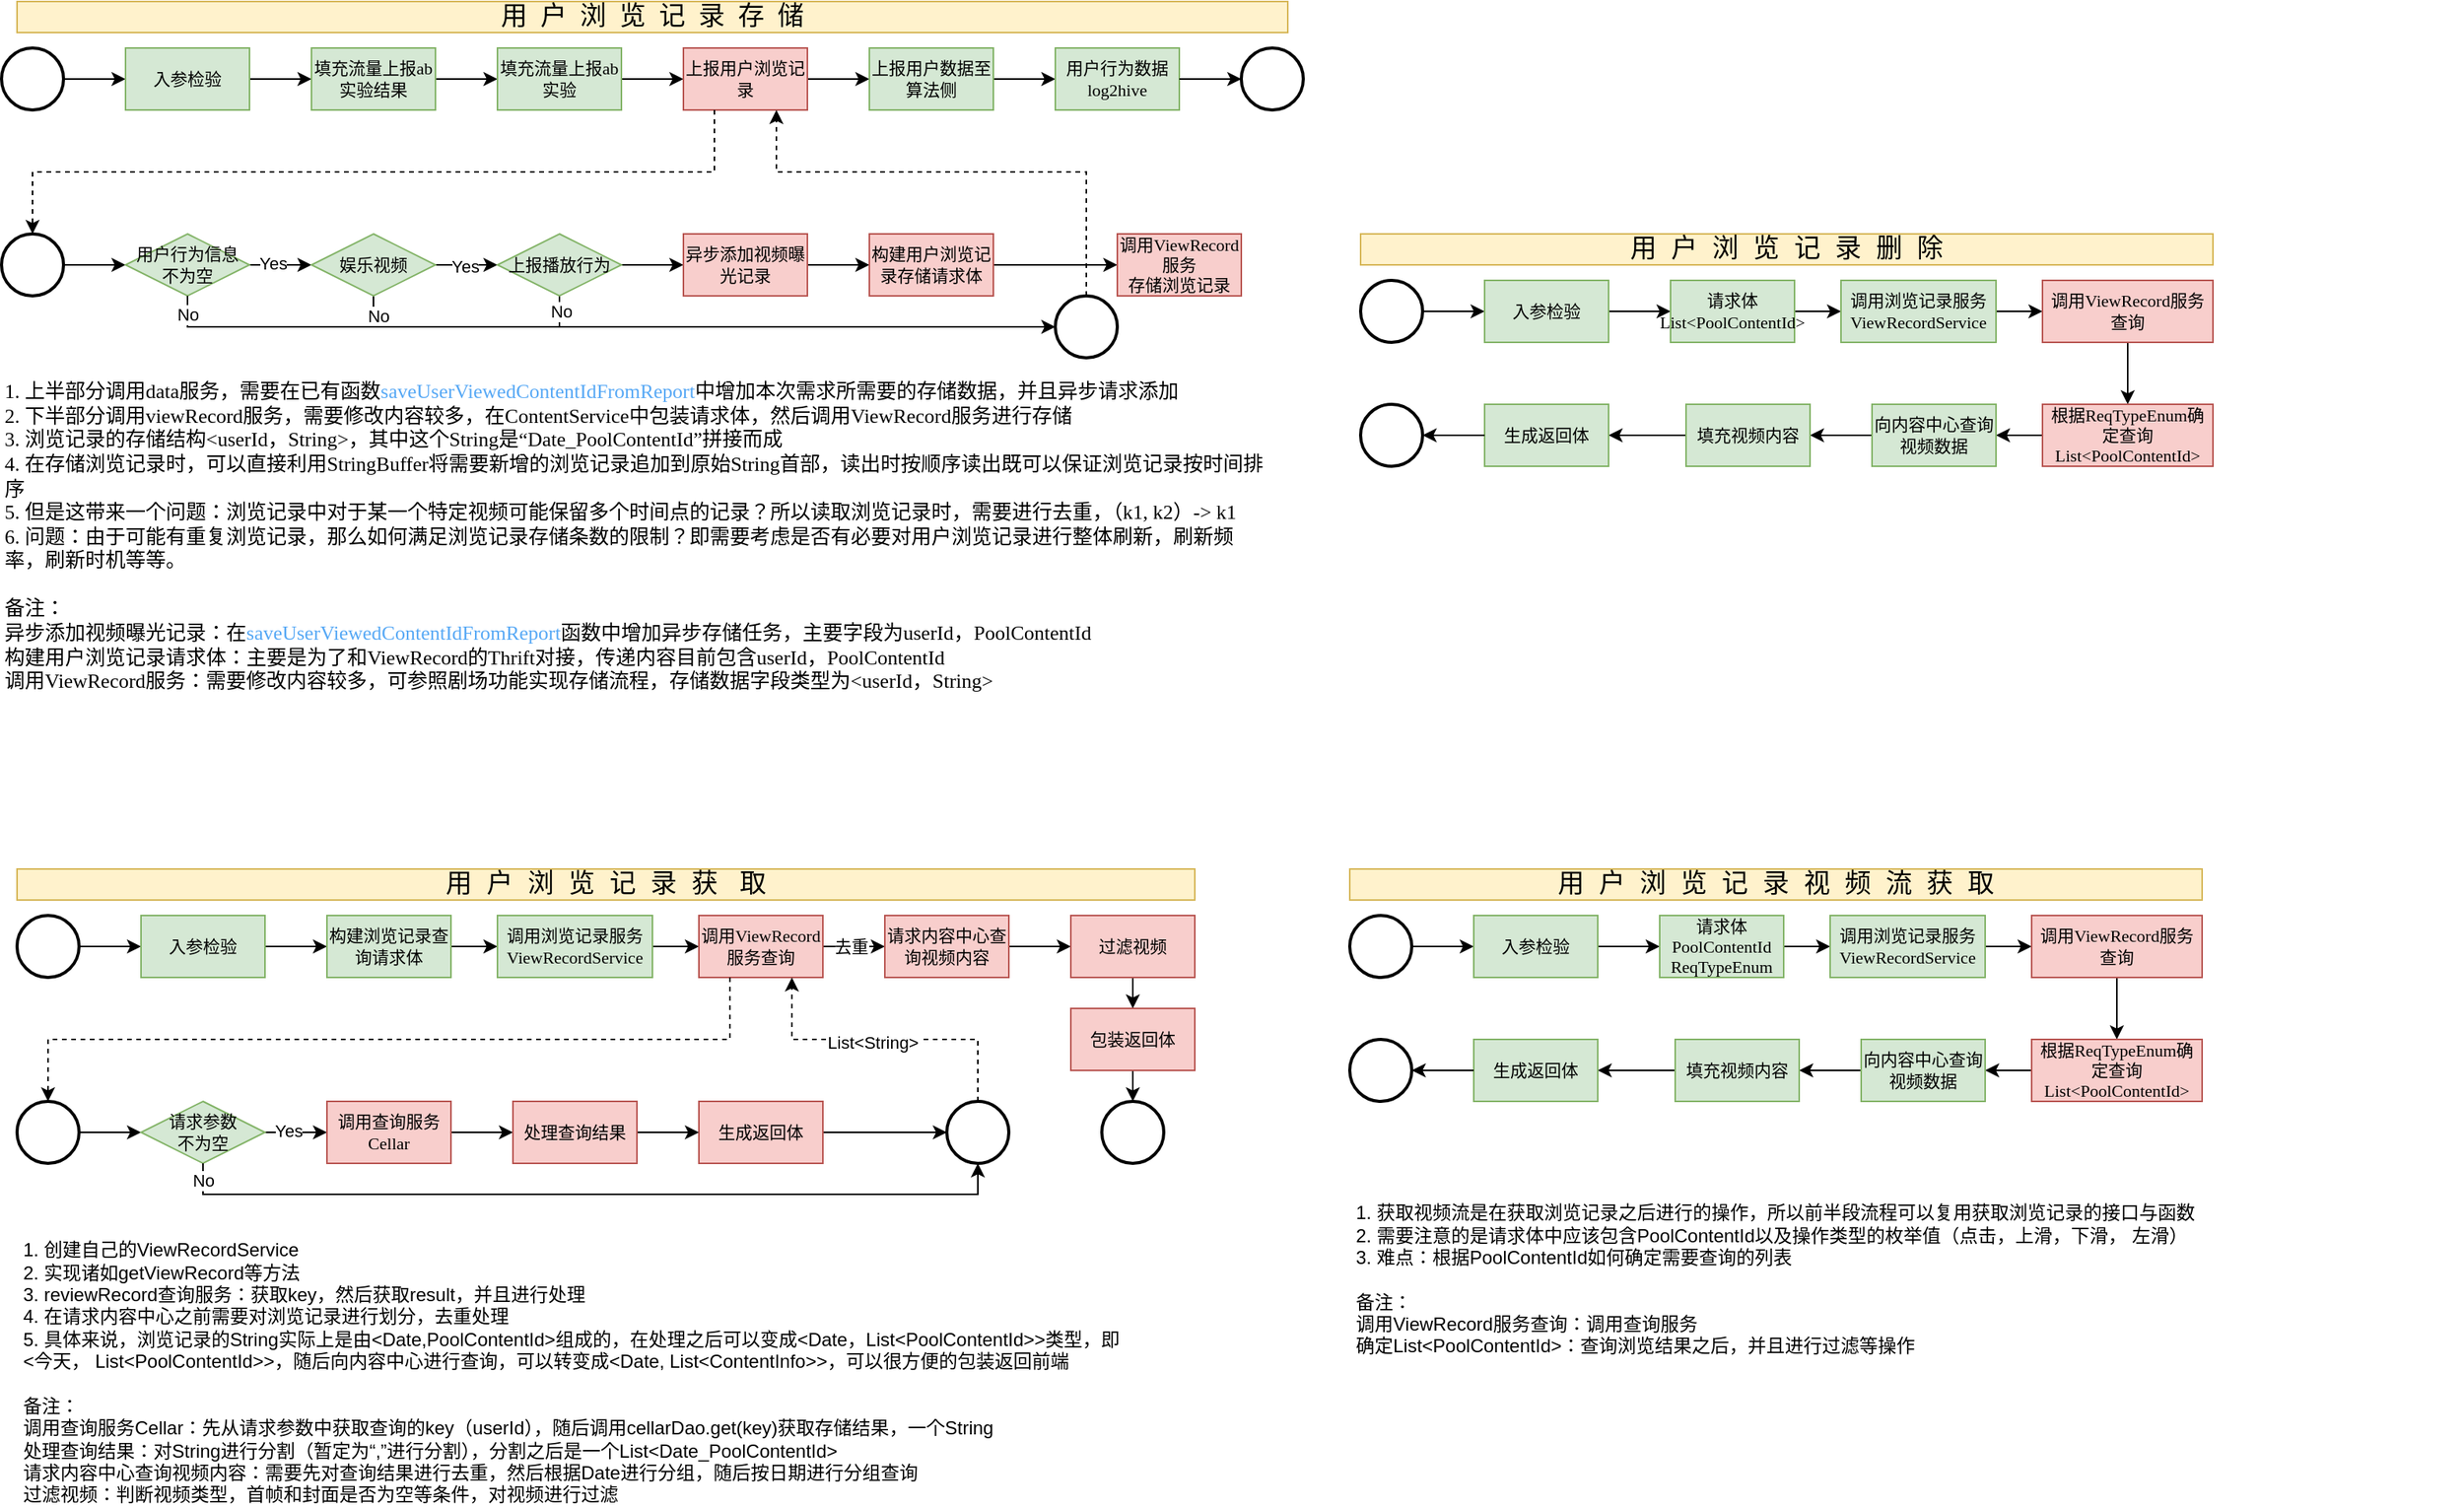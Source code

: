 <mxfile version="24.6.4" type="github">
  <diagram name="第 1 页" id="fEKI30rLMy2NeL7lf-gq">
    <mxGraphModel dx="1258" dy="546" grid="0" gridSize="10" guides="1" tooltips="1" connect="1" arrows="1" fold="1" page="0" pageScale="1" pageWidth="827" pageHeight="1169" math="0" shadow="0">
      <root>
        <mxCell id="0" />
        <mxCell id="1" parent="0" />
        <mxCell id="zn_wXmEY_aCZp9n0cFVr-21" style="edgeStyle=orthogonalEdgeStyle;rounded=0;orthogonalLoop=1;jettySize=auto;html=1;entryX=0;entryY=0.5;entryDx=0;entryDy=0;" edge="1" parent="1" source="zn_wXmEY_aCZp9n0cFVr-1" target="zn_wXmEY_aCZp9n0cFVr-4">
          <mxGeometry relative="1" as="geometry" />
        </mxCell>
        <mxCell id="zn_wXmEY_aCZp9n0cFVr-1" value="" style="strokeWidth=2;html=1;shape=mxgraph.flowchart.start_2;whiteSpace=wrap;fontFamily=Times New Roman;fontSize=11;" vertex="1" parent="1">
          <mxGeometry y="40" width="40" height="40" as="geometry" />
        </mxCell>
        <mxCell id="zn_wXmEY_aCZp9n0cFVr-22" style="edgeStyle=orthogonalEdgeStyle;rounded=0;orthogonalLoop=1;jettySize=auto;html=1;entryX=0;entryY=0.5;entryDx=0;entryDy=0;" edge="1" parent="1" source="zn_wXmEY_aCZp9n0cFVr-4" target="zn_wXmEY_aCZp9n0cFVr-5">
          <mxGeometry relative="1" as="geometry" />
        </mxCell>
        <mxCell id="zn_wXmEY_aCZp9n0cFVr-4" value="入参检验" style="rounded=0;whiteSpace=wrap;html=1;fontFamily=Times New Roman;fontSize=11;fillColor=#d5e8d4;strokeColor=#82b366;" vertex="1" parent="1">
          <mxGeometry x="80" y="40" width="80" height="40" as="geometry" />
        </mxCell>
        <mxCell id="zn_wXmEY_aCZp9n0cFVr-23" style="edgeStyle=orthogonalEdgeStyle;rounded=0;orthogonalLoop=1;jettySize=auto;html=1;" edge="1" parent="1" source="zn_wXmEY_aCZp9n0cFVr-5" target="zn_wXmEY_aCZp9n0cFVr-6">
          <mxGeometry relative="1" as="geometry" />
        </mxCell>
        <mxCell id="zn_wXmEY_aCZp9n0cFVr-5" value="填充流量上报ab实验结果" style="rounded=0;whiteSpace=wrap;html=1;fontFamily=Times New Roman;fontSize=11;fillColor=#d5e8d4;strokeColor=#82b366;" vertex="1" parent="1">
          <mxGeometry x="200" y="40" width="80" height="40" as="geometry" />
        </mxCell>
        <mxCell id="zn_wXmEY_aCZp9n0cFVr-24" style="edgeStyle=orthogonalEdgeStyle;rounded=0;orthogonalLoop=1;jettySize=auto;html=1;" edge="1" parent="1" source="zn_wXmEY_aCZp9n0cFVr-6" target="zn_wXmEY_aCZp9n0cFVr-7">
          <mxGeometry relative="1" as="geometry" />
        </mxCell>
        <mxCell id="zn_wXmEY_aCZp9n0cFVr-6" value="填充流量上报ab实验" style="rounded=0;whiteSpace=wrap;html=1;fontFamily=Times New Roman;fontSize=11;fillColor=#d5e8d4;strokeColor=#82b366;" vertex="1" parent="1">
          <mxGeometry x="320" y="40" width="80" height="40" as="geometry" />
        </mxCell>
        <mxCell id="zn_wXmEY_aCZp9n0cFVr-25" style="edgeStyle=orthogonalEdgeStyle;rounded=0;orthogonalLoop=1;jettySize=auto;html=1;entryX=0;entryY=0.5;entryDx=0;entryDy=0;" edge="1" parent="1" source="zn_wXmEY_aCZp9n0cFVr-7" target="zn_wXmEY_aCZp9n0cFVr-8">
          <mxGeometry relative="1" as="geometry" />
        </mxCell>
        <mxCell id="zn_wXmEY_aCZp9n0cFVr-7" value="上报用户浏览记录" style="rounded=0;whiteSpace=wrap;html=1;fillColor=#f8cecc;strokeColor=#b85450;fontFamily=Times New Roman;fontSize=11;" vertex="1" parent="1">
          <mxGeometry x="440" y="40" width="80" height="40" as="geometry" />
        </mxCell>
        <mxCell id="zn_wXmEY_aCZp9n0cFVr-26" style="edgeStyle=orthogonalEdgeStyle;rounded=0;orthogonalLoop=1;jettySize=auto;html=1;entryX=0;entryY=0.5;entryDx=0;entryDy=0;" edge="1" parent="1" source="zn_wXmEY_aCZp9n0cFVr-8" target="zn_wXmEY_aCZp9n0cFVr-9">
          <mxGeometry relative="1" as="geometry" />
        </mxCell>
        <mxCell id="zn_wXmEY_aCZp9n0cFVr-8" value="上报用户数据至算法侧" style="rounded=0;whiteSpace=wrap;html=1;fontFamily=Times New Roman;fontSize=11;fillColor=#d5e8d4;strokeColor=#82b366;" vertex="1" parent="1">
          <mxGeometry x="560" y="40" width="80" height="40" as="geometry" />
        </mxCell>
        <mxCell id="zn_wXmEY_aCZp9n0cFVr-9" value="用户行为数据log2hive" style="rounded=0;whiteSpace=wrap;html=1;fontFamily=Times New Roman;fontSize=11;fillColor=#d5e8d4;strokeColor=#82b366;" vertex="1" parent="1">
          <mxGeometry x="680" y="40" width="80" height="40" as="geometry" />
        </mxCell>
        <mxCell id="zn_wXmEY_aCZp9n0cFVr-10" value="" style="strokeWidth=2;html=1;shape=mxgraph.flowchart.start_2;whiteSpace=wrap;fontFamily=Times New Roman;fontSize=11;" vertex="1" parent="1">
          <mxGeometry x="800" y="40" width="40" height="40" as="geometry" />
        </mxCell>
        <mxCell id="zn_wXmEY_aCZp9n0cFVr-28" style="edgeStyle=orthogonalEdgeStyle;rounded=0;orthogonalLoop=1;jettySize=auto;html=1;entryX=0;entryY=0.5;entryDx=0;entryDy=0;" edge="1" parent="1" source="zn_wXmEY_aCZp9n0cFVr-11" target="zn_wXmEY_aCZp9n0cFVr-12">
          <mxGeometry relative="1" as="geometry" />
        </mxCell>
        <mxCell id="zn_wXmEY_aCZp9n0cFVr-11" value="" style="strokeWidth=2;html=1;shape=mxgraph.flowchart.start_2;whiteSpace=wrap;fontFamily=Times New Roman;fontSize=11;" vertex="1" parent="1">
          <mxGeometry y="160" width="40" height="40" as="geometry" />
        </mxCell>
        <mxCell id="zn_wXmEY_aCZp9n0cFVr-29" style="edgeStyle=orthogonalEdgeStyle;rounded=0;orthogonalLoop=1;jettySize=auto;html=1;entryX=0;entryY=0.5;entryDx=0;entryDy=0;" edge="1" parent="1" source="zn_wXmEY_aCZp9n0cFVr-12" target="zn_wXmEY_aCZp9n0cFVr-13">
          <mxGeometry relative="1" as="geometry" />
        </mxCell>
        <mxCell id="zn_wXmEY_aCZp9n0cFVr-38" value="Yes" style="edgeLabel;html=1;align=center;verticalAlign=middle;resizable=0;points=[];" vertex="1" connectable="0" parent="zn_wXmEY_aCZp9n0cFVr-29">
          <mxGeometry x="-0.254" y="1" relative="1" as="geometry">
            <mxPoint as="offset" />
          </mxGeometry>
        </mxCell>
        <mxCell id="zn_wXmEY_aCZp9n0cFVr-12" value="用户行为信息&lt;div&gt;不为空&lt;/div&gt;" style="rhombus;whiteSpace=wrap;html=1;fontFamily=Times New Roman;fontSize=11;fillColor=#d5e8d4;strokeColor=#82b366;" vertex="1" parent="1">
          <mxGeometry x="80" y="160" width="80" height="40" as="geometry" />
        </mxCell>
        <mxCell id="zn_wXmEY_aCZp9n0cFVr-30" style="edgeStyle=orthogonalEdgeStyle;rounded=0;orthogonalLoop=1;jettySize=auto;html=1;entryX=0;entryY=0.5;entryDx=0;entryDy=0;" edge="1" parent="1" source="zn_wXmEY_aCZp9n0cFVr-13" target="zn_wXmEY_aCZp9n0cFVr-14">
          <mxGeometry relative="1" as="geometry" />
        </mxCell>
        <mxCell id="zn_wXmEY_aCZp9n0cFVr-39" value="Yes" style="edgeLabel;html=1;align=center;verticalAlign=middle;resizable=0;points=[];" vertex="1" connectable="0" parent="zn_wXmEY_aCZp9n0cFVr-30">
          <mxGeometry x="-0.061" y="-1" relative="1" as="geometry">
            <mxPoint as="offset" />
          </mxGeometry>
        </mxCell>
        <mxCell id="zn_wXmEY_aCZp9n0cFVr-35" style="edgeStyle=orthogonalEdgeStyle;rounded=0;orthogonalLoop=1;jettySize=auto;html=1;endArrow=none;endFill=0;" edge="1" parent="1" source="zn_wXmEY_aCZp9n0cFVr-13">
          <mxGeometry relative="1" as="geometry">
            <mxPoint x="240" y="220" as="targetPoint" />
          </mxGeometry>
        </mxCell>
        <mxCell id="zn_wXmEY_aCZp9n0cFVr-40" value="No" style="edgeLabel;html=1;align=center;verticalAlign=middle;resizable=0;points=[];" vertex="1" connectable="0" parent="zn_wXmEY_aCZp9n0cFVr-35">
          <mxGeometry x="0.168" y="3" relative="1" as="geometry">
            <mxPoint as="offset" />
          </mxGeometry>
        </mxCell>
        <mxCell id="zn_wXmEY_aCZp9n0cFVr-13" value="娱乐视频" style="rhombus;whiteSpace=wrap;html=1;fontFamily=Times New Roman;fontSize=11;fillColor=#d5e8d4;strokeColor=#82b366;" vertex="1" parent="1">
          <mxGeometry x="200" y="160" width="80" height="40" as="geometry" />
        </mxCell>
        <mxCell id="zn_wXmEY_aCZp9n0cFVr-31" style="edgeStyle=orthogonalEdgeStyle;rounded=0;orthogonalLoop=1;jettySize=auto;html=1;entryX=0;entryY=0.5;entryDx=0;entryDy=0;" edge="1" parent="1" source="zn_wXmEY_aCZp9n0cFVr-14" target="zn_wXmEY_aCZp9n0cFVr-15">
          <mxGeometry relative="1" as="geometry" />
        </mxCell>
        <mxCell id="zn_wXmEY_aCZp9n0cFVr-36" style="edgeStyle=orthogonalEdgeStyle;rounded=0;orthogonalLoop=1;jettySize=auto;html=1;endArrow=none;endFill=0;" edge="1" parent="1" source="zn_wXmEY_aCZp9n0cFVr-14">
          <mxGeometry relative="1" as="geometry">
            <mxPoint x="360" y="220" as="targetPoint" />
          </mxGeometry>
        </mxCell>
        <mxCell id="zn_wXmEY_aCZp9n0cFVr-41" value="No" style="edgeLabel;html=1;align=center;verticalAlign=middle;resizable=0;points=[];" vertex="1" connectable="0" parent="zn_wXmEY_aCZp9n0cFVr-36">
          <mxGeometry x="-0.051" y="1" relative="1" as="geometry">
            <mxPoint as="offset" />
          </mxGeometry>
        </mxCell>
        <mxCell id="zn_wXmEY_aCZp9n0cFVr-14" value="上报播放行为" style="rhombus;whiteSpace=wrap;html=1;fontFamily=Times New Roman;fontSize=11;fillColor=#d5e8d4;strokeColor=#82b366;" vertex="1" parent="1">
          <mxGeometry x="320" y="160" width="80" height="40" as="geometry" />
        </mxCell>
        <mxCell id="zn_wXmEY_aCZp9n0cFVr-32" style="edgeStyle=orthogonalEdgeStyle;rounded=0;orthogonalLoop=1;jettySize=auto;html=1;" edge="1" parent="1" source="zn_wXmEY_aCZp9n0cFVr-15" target="zn_wXmEY_aCZp9n0cFVr-18">
          <mxGeometry relative="1" as="geometry" />
        </mxCell>
        <mxCell id="zn_wXmEY_aCZp9n0cFVr-15" value="异步添加视频曝光记录" style="rounded=0;whiteSpace=wrap;html=1;fontFamily=Times New Roman;fontSize=11;fillColor=#f8cecc;strokeColor=#b85450;" vertex="1" parent="1">
          <mxGeometry x="440" y="160" width="80" height="40" as="geometry" />
        </mxCell>
        <mxCell id="zn_wXmEY_aCZp9n0cFVr-33" style="edgeStyle=orthogonalEdgeStyle;rounded=0;orthogonalLoop=1;jettySize=auto;html=1;entryX=0;entryY=0.5;entryDx=0;entryDy=0;" edge="1" parent="1" source="zn_wXmEY_aCZp9n0cFVr-18" target="zn_wXmEY_aCZp9n0cFVr-20">
          <mxGeometry relative="1" as="geometry" />
        </mxCell>
        <mxCell id="zn_wXmEY_aCZp9n0cFVr-18" value="构建用户浏览记录&lt;span style=&quot;background-color: initial;&quot;&gt;存储请求体&lt;/span&gt;" style="rounded=0;whiteSpace=wrap;html=1;fontFamily=Times New Roman;fontSize=11;fillColor=#f8cecc;strokeColor=#b85450;" vertex="1" parent="1">
          <mxGeometry x="560" y="160" width="80" height="40" as="geometry" />
        </mxCell>
        <mxCell id="zn_wXmEY_aCZp9n0cFVr-43" style="edgeStyle=orthogonalEdgeStyle;rounded=0;orthogonalLoop=1;jettySize=auto;html=1;entryX=0.75;entryY=1;entryDx=0;entryDy=0;dashed=1;" edge="1" parent="1" source="zn_wXmEY_aCZp9n0cFVr-19" target="zn_wXmEY_aCZp9n0cFVr-7">
          <mxGeometry relative="1" as="geometry">
            <Array as="points">
              <mxPoint x="700" y="120" />
              <mxPoint x="500" y="120" />
            </Array>
          </mxGeometry>
        </mxCell>
        <mxCell id="zn_wXmEY_aCZp9n0cFVr-19" value="" style="strokeWidth=2;html=1;shape=mxgraph.flowchart.start_2;whiteSpace=wrap;fontFamily=Times New Roman;fontSize=11;" vertex="1" parent="1">
          <mxGeometry x="680" y="200" width="40" height="40" as="geometry" />
        </mxCell>
        <mxCell id="zn_wXmEY_aCZp9n0cFVr-20" value="调用ViewRecord服务&lt;div&gt;存储浏览记录&lt;/div&gt;" style="rounded=0;whiteSpace=wrap;html=1;fontFamily=Times New Roman;fontSize=11;fillColor=#f8cecc;strokeColor=#b85450;" vertex="1" parent="1">
          <mxGeometry x="720" y="160" width="80" height="40" as="geometry" />
        </mxCell>
        <mxCell id="zn_wXmEY_aCZp9n0cFVr-27" style="edgeStyle=orthogonalEdgeStyle;rounded=0;orthogonalLoop=1;jettySize=auto;html=1;entryX=0;entryY=0.5;entryDx=0;entryDy=0;entryPerimeter=0;" edge="1" parent="1" source="zn_wXmEY_aCZp9n0cFVr-9" target="zn_wXmEY_aCZp9n0cFVr-10">
          <mxGeometry relative="1" as="geometry" />
        </mxCell>
        <mxCell id="zn_wXmEY_aCZp9n0cFVr-34" style="edgeStyle=orthogonalEdgeStyle;rounded=0;orthogonalLoop=1;jettySize=auto;html=1;entryX=0;entryY=0.5;entryDx=0;entryDy=0;entryPerimeter=0;" edge="1" parent="1" source="zn_wXmEY_aCZp9n0cFVr-12" target="zn_wXmEY_aCZp9n0cFVr-19">
          <mxGeometry relative="1" as="geometry">
            <Array as="points">
              <mxPoint x="120" y="220" />
            </Array>
          </mxGeometry>
        </mxCell>
        <mxCell id="zn_wXmEY_aCZp9n0cFVr-37" value="No" style="edgeLabel;html=1;align=center;verticalAlign=middle;resizable=0;points=[];" vertex="1" connectable="0" parent="zn_wXmEY_aCZp9n0cFVr-34">
          <mxGeometry x="-0.96" relative="1" as="geometry">
            <mxPoint as="offset" />
          </mxGeometry>
        </mxCell>
        <mxCell id="zn_wXmEY_aCZp9n0cFVr-42" style="edgeStyle=orthogonalEdgeStyle;rounded=0;orthogonalLoop=1;jettySize=auto;html=1;entryX=0.5;entryY=0;entryDx=0;entryDy=0;entryPerimeter=0;dashed=1;" edge="1" parent="1" source="zn_wXmEY_aCZp9n0cFVr-7" target="zn_wXmEY_aCZp9n0cFVr-11">
          <mxGeometry relative="1" as="geometry">
            <Array as="points">
              <mxPoint x="460" y="120" />
              <mxPoint x="20" y="120" />
            </Array>
          </mxGeometry>
        </mxCell>
        <mxCell id="zn_wXmEY_aCZp9n0cFVr-44" style="edgeStyle=orthogonalEdgeStyle;rounded=0;orthogonalLoop=1;jettySize=auto;html=1;entryX=0;entryY=0.5;entryDx=0;entryDy=0;" edge="1" parent="1" source="zn_wXmEY_aCZp9n0cFVr-45" target="zn_wXmEY_aCZp9n0cFVr-47">
          <mxGeometry relative="1" as="geometry" />
        </mxCell>
        <mxCell id="zn_wXmEY_aCZp9n0cFVr-45" value="" style="strokeWidth=2;html=1;shape=mxgraph.flowchart.start_2;whiteSpace=wrap;fontFamily=Times New Roman;fontSize=11;" vertex="1" parent="1">
          <mxGeometry x="10" y="600" width="40" height="40" as="geometry" />
        </mxCell>
        <mxCell id="zn_wXmEY_aCZp9n0cFVr-46" style="edgeStyle=orthogonalEdgeStyle;rounded=0;orthogonalLoop=1;jettySize=auto;html=1;entryX=0;entryY=0.5;entryDx=0;entryDy=0;" edge="1" parent="1" source="zn_wXmEY_aCZp9n0cFVr-47" target="zn_wXmEY_aCZp9n0cFVr-49">
          <mxGeometry relative="1" as="geometry" />
        </mxCell>
        <mxCell id="zn_wXmEY_aCZp9n0cFVr-47" value="入参检验" style="rounded=0;whiteSpace=wrap;html=1;fontFamily=Times New Roman;fontSize=11;fillColor=#d5e8d4;strokeColor=#82b366;" vertex="1" parent="1">
          <mxGeometry x="90" y="600" width="80" height="40" as="geometry" />
        </mxCell>
        <mxCell id="zn_wXmEY_aCZp9n0cFVr-48" style="edgeStyle=orthogonalEdgeStyle;rounded=0;orthogonalLoop=1;jettySize=auto;html=1;" edge="1" parent="1" source="zn_wXmEY_aCZp9n0cFVr-49" target="zn_wXmEY_aCZp9n0cFVr-51">
          <mxGeometry relative="1" as="geometry" />
        </mxCell>
        <mxCell id="zn_wXmEY_aCZp9n0cFVr-49" value="构建浏览记录查询请求体" style="rounded=0;whiteSpace=wrap;html=1;fontFamily=Times New Roman;fontSize=11;fillColor=#d5e8d4;strokeColor=#82b366;" vertex="1" parent="1">
          <mxGeometry x="210" y="600" width="80" height="40" as="geometry" />
        </mxCell>
        <mxCell id="zn_wXmEY_aCZp9n0cFVr-50" style="edgeStyle=orthogonalEdgeStyle;rounded=0;orthogonalLoop=1;jettySize=auto;html=1;" edge="1" parent="1" source="zn_wXmEY_aCZp9n0cFVr-51" target="zn_wXmEY_aCZp9n0cFVr-53">
          <mxGeometry relative="1" as="geometry" />
        </mxCell>
        <mxCell id="zn_wXmEY_aCZp9n0cFVr-51" value="调用浏览记录服务ViewRecordService" style="rounded=0;whiteSpace=wrap;html=1;fontFamily=Times New Roman;fontSize=11;fillColor=#d5e8d4;strokeColor=#82b366;" vertex="1" parent="1">
          <mxGeometry x="320" y="600" width="100" height="40" as="geometry" />
        </mxCell>
        <mxCell id="zn_wXmEY_aCZp9n0cFVr-52" style="edgeStyle=orthogonalEdgeStyle;rounded=0;orthogonalLoop=1;jettySize=auto;html=1;entryX=0;entryY=0.5;entryDx=0;entryDy=0;" edge="1" parent="1" source="zn_wXmEY_aCZp9n0cFVr-53" target="zn_wXmEY_aCZp9n0cFVr-55">
          <mxGeometry relative="1" as="geometry" />
        </mxCell>
        <mxCell id="zn_wXmEY_aCZp9n0cFVr-144" value="去重" style="edgeLabel;html=1;align=center;verticalAlign=middle;resizable=0;points=[];" vertex="1" connectable="0" parent="zn_wXmEY_aCZp9n0cFVr-52">
          <mxGeometry x="-0.132" relative="1" as="geometry">
            <mxPoint as="offset" />
          </mxGeometry>
        </mxCell>
        <mxCell id="zn_wXmEY_aCZp9n0cFVr-53" value="调用ViewRecord服务查询" style="rounded=0;whiteSpace=wrap;html=1;fillColor=#f8cecc;strokeColor=#b85450;fontFamily=Times New Roman;fontSize=11;" vertex="1" parent="1">
          <mxGeometry x="450" y="600" width="80" height="40" as="geometry" />
        </mxCell>
        <mxCell id="zn_wXmEY_aCZp9n0cFVr-54" style="edgeStyle=orthogonalEdgeStyle;rounded=0;orthogonalLoop=1;jettySize=auto;html=1;entryX=0;entryY=0.5;entryDx=0;entryDy=0;" edge="1" parent="1" source="zn_wXmEY_aCZp9n0cFVr-55" target="zn_wXmEY_aCZp9n0cFVr-56">
          <mxGeometry relative="1" as="geometry" />
        </mxCell>
        <mxCell id="zn_wXmEY_aCZp9n0cFVr-55" value="请求内容中心查询视频内容" style="rounded=0;whiteSpace=wrap;html=1;fontFamily=Times New Roman;fontSize=11;fillColor=#f8cecc;strokeColor=#b85450;" vertex="1" parent="1">
          <mxGeometry x="570" y="600" width="80" height="40" as="geometry" />
        </mxCell>
        <mxCell id="zn_wXmEY_aCZp9n0cFVr-95" style="edgeStyle=orthogonalEdgeStyle;rounded=0;orthogonalLoop=1;jettySize=auto;html=1;entryX=0.5;entryY=0;entryDx=0;entryDy=0;" edge="1" parent="1" source="zn_wXmEY_aCZp9n0cFVr-56" target="zn_wXmEY_aCZp9n0cFVr-92">
          <mxGeometry relative="1" as="geometry" />
        </mxCell>
        <mxCell id="zn_wXmEY_aCZp9n0cFVr-56" value="过滤视频" style="rounded=0;whiteSpace=wrap;html=1;fontFamily=Times New Roman;fontSize=11;fillColor=#f8cecc;strokeColor=#b85450;" vertex="1" parent="1">
          <mxGeometry x="690" y="600" width="80" height="40" as="geometry" />
        </mxCell>
        <mxCell id="zn_wXmEY_aCZp9n0cFVr-58" style="edgeStyle=orthogonalEdgeStyle;rounded=0;orthogonalLoop=1;jettySize=auto;html=1;entryX=0;entryY=0.5;entryDx=0;entryDy=0;" edge="1" parent="1" source="zn_wXmEY_aCZp9n0cFVr-59" target="zn_wXmEY_aCZp9n0cFVr-62">
          <mxGeometry relative="1" as="geometry" />
        </mxCell>
        <mxCell id="zn_wXmEY_aCZp9n0cFVr-59" value="" style="strokeWidth=2;html=1;shape=mxgraph.flowchart.start_2;whiteSpace=wrap;fontFamily=Times New Roman;fontSize=11;" vertex="1" parent="1">
          <mxGeometry x="10" y="720" width="40" height="40" as="geometry" />
        </mxCell>
        <mxCell id="zn_wXmEY_aCZp9n0cFVr-60" style="edgeStyle=orthogonalEdgeStyle;rounded=0;orthogonalLoop=1;jettySize=auto;html=1;entryX=0;entryY=0.5;entryDx=0;entryDy=0;" edge="1" parent="1" source="zn_wXmEY_aCZp9n0cFVr-62">
          <mxGeometry relative="1" as="geometry">
            <mxPoint x="210" y="740" as="targetPoint" />
          </mxGeometry>
        </mxCell>
        <mxCell id="zn_wXmEY_aCZp9n0cFVr-61" value="Yes" style="edgeLabel;html=1;align=center;verticalAlign=middle;resizable=0;points=[];" vertex="1" connectable="0" parent="zn_wXmEY_aCZp9n0cFVr-60">
          <mxGeometry x="-0.254" y="1" relative="1" as="geometry">
            <mxPoint as="offset" />
          </mxGeometry>
        </mxCell>
        <mxCell id="zn_wXmEY_aCZp9n0cFVr-62" value="请求参数&lt;div&gt;不为空&lt;/div&gt;" style="rhombus;whiteSpace=wrap;html=1;fontFamily=Times New Roman;fontSize=11;fillColor=#d5e8d4;strokeColor=#82b366;" vertex="1" parent="1">
          <mxGeometry x="90" y="720" width="80" height="40" as="geometry" />
        </mxCell>
        <mxCell id="zn_wXmEY_aCZp9n0cFVr-72" style="edgeStyle=orthogonalEdgeStyle;rounded=0;orthogonalLoop=1;jettySize=auto;html=1;entryX=0;entryY=0.5;entryDx=0;entryDy=0;entryPerimeter=0;" edge="1" parent="1" source="zn_wXmEY_aCZp9n0cFVr-73" target="zn_wXmEY_aCZp9n0cFVr-88">
          <mxGeometry relative="1" as="geometry">
            <mxPoint x="570.0" y="740" as="targetPoint" />
          </mxGeometry>
        </mxCell>
        <mxCell id="zn_wXmEY_aCZp9n0cFVr-73" value="生成返回体" style="rounded=0;whiteSpace=wrap;html=1;fontFamily=Times New Roman;fontSize=11;fillColor=#f8cecc;strokeColor=#b85450;" vertex="1" parent="1">
          <mxGeometry x="450" y="720" width="80" height="40" as="geometry" />
        </mxCell>
        <mxCell id="zn_wXmEY_aCZp9n0cFVr-80" style="edgeStyle=orthogonalEdgeStyle;rounded=0;orthogonalLoop=1;jettySize=auto;html=1;entryX=0.5;entryY=1;entryDx=0;entryDy=0;entryPerimeter=0;" edge="1" parent="1" source="zn_wXmEY_aCZp9n0cFVr-62" target="zn_wXmEY_aCZp9n0cFVr-88">
          <mxGeometry relative="1" as="geometry">
            <Array as="points">
              <mxPoint x="130" y="780" />
              <mxPoint x="630" y="780" />
            </Array>
            <mxPoint x="630" y="780" as="targetPoint" />
          </mxGeometry>
        </mxCell>
        <mxCell id="zn_wXmEY_aCZp9n0cFVr-81" value="No" style="edgeLabel;html=1;align=center;verticalAlign=middle;resizable=0;points=[];" vertex="1" connectable="0" parent="zn_wXmEY_aCZp9n0cFVr-80">
          <mxGeometry x="-0.96" relative="1" as="geometry">
            <mxPoint as="offset" />
          </mxGeometry>
        </mxCell>
        <mxCell id="zn_wXmEY_aCZp9n0cFVr-82" style="edgeStyle=orthogonalEdgeStyle;rounded=0;orthogonalLoop=1;jettySize=auto;html=1;entryX=0.5;entryY=0;entryDx=0;entryDy=0;entryPerimeter=0;dashed=1;" edge="1" parent="1" source="zn_wXmEY_aCZp9n0cFVr-53" target="zn_wXmEY_aCZp9n0cFVr-59">
          <mxGeometry relative="1" as="geometry">
            <Array as="points">
              <mxPoint x="470" y="680" />
              <mxPoint x="30" y="680" />
            </Array>
          </mxGeometry>
        </mxCell>
        <mxCell id="zn_wXmEY_aCZp9n0cFVr-83" value="&lt;div style=&quot;text-align: justify;&quot;&gt;&lt;span style=&quot;background-color: initial;&quot;&gt;&lt;font face=&quot;Times New Roman&quot; style=&quot;font-size: 17px;&quot;&gt;用&amp;nbsp; 户&amp;nbsp; 浏&amp;nbsp; 览&amp;nbsp; 记&amp;nbsp; 录&amp;nbsp; 存&amp;nbsp; 储&lt;/font&gt;&lt;/span&gt;&lt;/div&gt;" style="text;html=1;align=center;verticalAlign=middle;whiteSpace=wrap;rounded=0;fillColor=#fff2cc;strokeColor=#d6b656;" vertex="1" parent="1">
          <mxGeometry x="10" y="10" width="820" height="20" as="geometry" />
        </mxCell>
        <mxCell id="zn_wXmEY_aCZp9n0cFVr-84" value="&lt;font style=&quot;font-size: 17px;&quot;&gt;用&amp;nbsp; 户&amp;nbsp; 浏&amp;nbsp; 览&amp;nbsp; 记&amp;nbsp; 录&amp;nbsp; 获&amp;nbsp; &amp;nbsp;取&lt;/font&gt;" style="text;html=1;align=center;verticalAlign=middle;whiteSpace=wrap;rounded=0;fillColor=#fff2cc;strokeColor=#d6b656;" vertex="1" parent="1">
          <mxGeometry x="10" y="570" width="760" height="20" as="geometry" />
        </mxCell>
        <mxCell id="zn_wXmEY_aCZp9n0cFVr-85" value="1. 创建自己的ViewRecordService&lt;div&gt;2. 实现诸如getViewRecord等方法&lt;/div&gt;&lt;div&gt;3. reviewRecord查询服务：获取key，然后获取result，并且进行处理&lt;/div&gt;&lt;div&gt;4. 在请求内容中心之前需要对浏览记录进行划分，去重处理&lt;/div&gt;&lt;div&gt;5. 具体来说，浏览记录的String实际上是由&amp;lt;Date,PoolContentId&amp;gt;组成的，在处理之后可以变成&amp;lt;Date，List&amp;lt;PoolContentId&amp;gt;&amp;gt;类型，即&amp;lt;今天， List&amp;lt;PoolContentId&amp;gt;&amp;gt;，随后向内容中心进行查询，可以转变成&amp;lt;Date, List&amp;lt;ContentInfo&amp;gt;&amp;gt;，可以很方便的包装返回前端&lt;/div&gt;&lt;div&gt;&lt;br&gt;&lt;/div&gt;&lt;div&gt;备注：&lt;/div&gt;&lt;div&gt;调用查询服务Cellar：先从请求参数中获取查询的key（userId），随后调用cellarDao.get(key)获取存储结果，一个String&lt;/div&gt;&lt;div&gt;处理查询结果：对String进行分割（暂定为“,”进行分割），分割之后是一个List&amp;lt;Date_PoolContentId&amp;gt;&lt;/div&gt;&lt;div&gt;请求内容中心查询视频内容：需要先对查询结果进行去重，然后根据Date进行分组，随后按日期进行分组查询&lt;/div&gt;&lt;div&gt;过滤视频：判断视频类型，首帧和封面是否为空等条件，对视频进行过滤&lt;/div&gt;" style="text;html=1;align=left;verticalAlign=middle;whiteSpace=wrap;rounded=0;" vertex="1" parent="1">
          <mxGeometry x="12" y="880" width="716" height="30" as="geometry" />
        </mxCell>
        <mxCell id="zn_wXmEY_aCZp9n0cFVr-90" style="edgeStyle=orthogonalEdgeStyle;rounded=0;orthogonalLoop=1;jettySize=auto;html=1;entryX=0;entryY=0.5;entryDx=0;entryDy=0;" edge="1" parent="1" source="zn_wXmEY_aCZp9n0cFVr-86" target="zn_wXmEY_aCZp9n0cFVr-87">
          <mxGeometry relative="1" as="geometry" />
        </mxCell>
        <mxCell id="zn_wXmEY_aCZp9n0cFVr-86" value="调用查询服务&lt;div&gt;Cellar&lt;/div&gt;" style="rounded=0;whiteSpace=wrap;html=1;fontFamily=Times New Roman;fontSize=11;fillColor=#f8cecc;strokeColor=#b85450;" vertex="1" parent="1">
          <mxGeometry x="210" y="720" width="80" height="40" as="geometry" />
        </mxCell>
        <mxCell id="zn_wXmEY_aCZp9n0cFVr-91" style="edgeStyle=orthogonalEdgeStyle;rounded=0;orthogonalLoop=1;jettySize=auto;html=1;entryX=0;entryY=0.5;entryDx=0;entryDy=0;" edge="1" parent="1" source="zn_wXmEY_aCZp9n0cFVr-87" target="zn_wXmEY_aCZp9n0cFVr-73">
          <mxGeometry relative="1" as="geometry" />
        </mxCell>
        <mxCell id="zn_wXmEY_aCZp9n0cFVr-87" value="处理查询结果" style="rounded=0;whiteSpace=wrap;html=1;fontFamily=Times New Roman;fontSize=11;fillColor=#f8cecc;strokeColor=#b85450;" vertex="1" parent="1">
          <mxGeometry x="330" y="720" width="80" height="40" as="geometry" />
        </mxCell>
        <mxCell id="zn_wXmEY_aCZp9n0cFVr-89" style="edgeStyle=orthogonalEdgeStyle;rounded=0;orthogonalLoop=1;jettySize=auto;html=1;entryX=0.75;entryY=1;entryDx=0;entryDy=0;dashed=1;" edge="1" parent="1" source="zn_wXmEY_aCZp9n0cFVr-88" target="zn_wXmEY_aCZp9n0cFVr-53">
          <mxGeometry relative="1" as="geometry">
            <Array as="points">
              <mxPoint x="630" y="680" />
              <mxPoint x="510" y="680" />
            </Array>
          </mxGeometry>
        </mxCell>
        <mxCell id="zn_wXmEY_aCZp9n0cFVr-93" value="List&amp;lt;String&amp;gt;" style="edgeLabel;html=1;align=center;verticalAlign=middle;resizable=0;points=[];" vertex="1" connectable="0" parent="zn_wXmEY_aCZp9n0cFVr-89">
          <mxGeometry x="0.08" y="2" relative="1" as="geometry">
            <mxPoint as="offset" />
          </mxGeometry>
        </mxCell>
        <mxCell id="zn_wXmEY_aCZp9n0cFVr-88" value="" style="strokeWidth=2;html=1;shape=mxgraph.flowchart.start_2;whiteSpace=wrap;fontFamily=Times New Roman;fontSize=11;" vertex="1" parent="1">
          <mxGeometry x="610" y="720" width="40" height="40" as="geometry" />
        </mxCell>
        <mxCell id="zn_wXmEY_aCZp9n0cFVr-96" style="edgeStyle=orthogonalEdgeStyle;rounded=0;orthogonalLoop=1;jettySize=auto;html=1;" edge="1" parent="1" source="zn_wXmEY_aCZp9n0cFVr-92" target="zn_wXmEY_aCZp9n0cFVr-94">
          <mxGeometry relative="1" as="geometry" />
        </mxCell>
        <mxCell id="zn_wXmEY_aCZp9n0cFVr-92" value="包装返回体" style="rounded=0;whiteSpace=wrap;html=1;fontFamily=Times New Roman;fontSize=11;fillColor=#f8cecc;strokeColor=#b85450;" vertex="1" parent="1">
          <mxGeometry x="690" y="660" width="80" height="40" as="geometry" />
        </mxCell>
        <mxCell id="zn_wXmEY_aCZp9n0cFVr-94" value="" style="strokeWidth=2;html=1;shape=mxgraph.flowchart.start_2;whiteSpace=wrap;fontFamily=Times New Roman;fontSize=11;" vertex="1" parent="1">
          <mxGeometry x="710" y="720" width="40" height="40" as="geometry" />
        </mxCell>
        <mxCell id="zn_wXmEY_aCZp9n0cFVr-97" value="&lt;font face=&quot;Times New Roman&quot; style=&quot;font-size: 13px;&quot;&gt;1. 上半部分调用data服务，需要在已有函数&lt;span style=&quot;color: rgb(86, 168, 245);&quot;&gt;saveUserViewedContentIdFromReport&lt;/span&gt;中增加本次需求所需要的存储数据，并且异步请求添加&lt;/font&gt;&lt;div&gt;&lt;font face=&quot;Times New Roman&quot; style=&quot;font-size: 13px;&quot;&gt;2. 下半部分调用viewRecord服务，需要修改内容较多，在ContentService中包装请求体，然后调用ViewRecord服务进行存储&lt;/font&gt;&lt;/div&gt;&lt;div&gt;&lt;font face=&quot;Times New Roman&quot; style=&quot;font-size: 13px;&quot;&gt;3. 浏览记录的存储结构&amp;lt;userId，String&amp;gt;，其中这个String是“Date_PoolContentId”拼接而成&lt;/font&gt;&lt;/div&gt;&lt;div&gt;&lt;font face=&quot;Times New Roman&quot; style=&quot;font-size: 13px;&quot;&gt;4. 在存储浏览记录时，可以直接利用StringBuffer将需要新增的浏览记录追加到原始String首部，读出时按顺序读出既可以保证浏览记录按时间排序&lt;/font&gt;&lt;/div&gt;&lt;div&gt;&lt;font face=&quot;Times New Roman&quot; style=&quot;font-size: 13px;&quot;&gt;5. 但是这带来一个问题：浏览记录中对于某一个特定视频可能保留多个时间点的记录？所以读取浏览记录时，需要进行去重，（k1, k2）-&amp;gt; k1&lt;/font&gt;&lt;/div&gt;&lt;div&gt;&lt;font face=&quot;Times New Roman&quot; style=&quot;font-size: 13px;&quot;&gt;6. 问题：由于可能有重复浏览记录，那么如何满足浏览记录存储条数的限制？即需要考虑是否有必要对用户浏览记录进行整体刷新，刷新频率，刷新时机等等。&lt;/font&gt;&lt;/div&gt;&lt;div&gt;&lt;font face=&quot;Times New Roman&quot; style=&quot;font-size: 13px;&quot;&gt;&lt;br&gt;&lt;/font&gt;&lt;/div&gt;&lt;div&gt;&lt;font face=&quot;Times New Roman&quot; style=&quot;font-size: 13px;&quot;&gt;备注：&lt;/font&gt;&lt;/div&gt;&lt;div&gt;&lt;font face=&quot;Times New Roman&quot;&gt;&lt;span style=&quot;font-size: 13px;&quot;&gt;异步添加视频曝光记录：在&lt;/span&gt;&lt;/font&gt;&lt;span style=&quot;color: rgb(86, 168, 245); font-family: &amp;quot;Times New Roman&amp;quot;; font-size: 13px; background-color: initial;&quot;&gt;saveUserViewedContentIdFromReport&lt;/span&gt;&lt;span style=&quot;font-family: &amp;quot;Times New Roman&amp;quot;; font-size: 13px; background-color: initial;&quot;&gt;函数&lt;/span&gt;&lt;span style=&quot;font-family: &amp;quot;Times New Roman&amp;quot;; font-size: 13px; background-color: initial;&quot;&gt;中增加异步存储任务，主要字段为userId，PoolContentId&lt;/span&gt;&lt;/div&gt;&lt;div&gt;&lt;span style=&quot;font-family: &amp;quot;Times New Roman&amp;quot;; font-size: 13px; background-color: initial;&quot;&gt;构建用户浏览记录请求体：主要是为了和ViewRecord的Thrift对接，传递内容目前包含userId，PoolContentId&lt;/span&gt;&lt;/div&gt;&lt;div&gt;&lt;span style=&quot;font-family: &amp;quot;Times New Roman&amp;quot;; font-size: 13px; background-color: initial;&quot;&gt;调用ViewRecord服务：需要修改内容较多，可参照剧场功能实现存储流程，存储数据字段类型为&amp;lt;userId，String&amp;gt;&lt;/span&gt;&lt;/div&gt;" style="text;html=1;align=left;verticalAlign=middle;whiteSpace=wrap;rounded=0;" vertex="1" parent="1">
          <mxGeometry y="340" width="820" height="30" as="geometry" />
        </mxCell>
        <mxCell id="zn_wXmEY_aCZp9n0cFVr-99" style="edgeStyle=orthogonalEdgeStyle;rounded=0;orthogonalLoop=1;jettySize=auto;html=1;entryX=0;entryY=0.5;entryDx=0;entryDy=0;" edge="1" parent="1" source="zn_wXmEY_aCZp9n0cFVr-100" target="zn_wXmEY_aCZp9n0cFVr-102">
          <mxGeometry relative="1" as="geometry" />
        </mxCell>
        <mxCell id="zn_wXmEY_aCZp9n0cFVr-100" value="" style="strokeWidth=2;html=1;shape=mxgraph.flowchart.start_2;whiteSpace=wrap;fontFamily=Times New Roman;fontSize=11;" vertex="1" parent="1">
          <mxGeometry x="870" y="600" width="40" height="40" as="geometry" />
        </mxCell>
        <mxCell id="zn_wXmEY_aCZp9n0cFVr-101" style="edgeStyle=orthogonalEdgeStyle;rounded=0;orthogonalLoop=1;jettySize=auto;html=1;entryX=0;entryY=0.5;entryDx=0;entryDy=0;" edge="1" parent="1" source="zn_wXmEY_aCZp9n0cFVr-102" target="zn_wXmEY_aCZp9n0cFVr-104">
          <mxGeometry relative="1" as="geometry" />
        </mxCell>
        <mxCell id="zn_wXmEY_aCZp9n0cFVr-102" value="入参检验" style="rounded=0;whiteSpace=wrap;html=1;fontFamily=Times New Roman;fontSize=11;fillColor=#d5e8d4;strokeColor=#82b366;" vertex="1" parent="1">
          <mxGeometry x="950" y="600" width="80" height="40" as="geometry" />
        </mxCell>
        <mxCell id="zn_wXmEY_aCZp9n0cFVr-103" style="edgeStyle=orthogonalEdgeStyle;rounded=0;orthogonalLoop=1;jettySize=auto;html=1;" edge="1" parent="1" source="zn_wXmEY_aCZp9n0cFVr-104" target="zn_wXmEY_aCZp9n0cFVr-106">
          <mxGeometry relative="1" as="geometry" />
        </mxCell>
        <mxCell id="zn_wXmEY_aCZp9n0cFVr-104" value="请求体&lt;div&gt;PoolContentId&lt;/div&gt;&lt;div&gt;ReqTypeEnum&lt;/div&gt;" style="rounded=0;whiteSpace=wrap;html=1;fontFamily=Times New Roman;fontSize=11;fillColor=#d5e8d4;strokeColor=#82b366;" vertex="1" parent="1">
          <mxGeometry x="1070" y="600" width="80" height="40" as="geometry" />
        </mxCell>
        <mxCell id="zn_wXmEY_aCZp9n0cFVr-105" style="edgeStyle=orthogonalEdgeStyle;rounded=0;orthogonalLoop=1;jettySize=auto;html=1;" edge="1" parent="1" source="zn_wXmEY_aCZp9n0cFVr-106" target="zn_wXmEY_aCZp9n0cFVr-108">
          <mxGeometry relative="1" as="geometry" />
        </mxCell>
        <mxCell id="zn_wXmEY_aCZp9n0cFVr-106" value="调用浏览记录服务ViewRecordService" style="rounded=0;whiteSpace=wrap;html=1;fontFamily=Times New Roman;fontSize=11;fillColor=#d5e8d4;strokeColor=#82b366;" vertex="1" parent="1">
          <mxGeometry x="1180" y="600" width="100" height="40" as="geometry" />
        </mxCell>
        <mxCell id="zn_wXmEY_aCZp9n0cFVr-136" style="edgeStyle=orthogonalEdgeStyle;rounded=0;orthogonalLoop=1;jettySize=auto;html=1;entryX=0.5;entryY=0;entryDx=0;entryDy=0;" edge="1" parent="1" source="zn_wXmEY_aCZp9n0cFVr-108" target="zn_wXmEY_aCZp9n0cFVr-110">
          <mxGeometry relative="1" as="geometry" />
        </mxCell>
        <mxCell id="zn_wXmEY_aCZp9n0cFVr-108" value="调用ViewRecord服务查询" style="rounded=0;whiteSpace=wrap;html=1;fillColor=#f8cecc;strokeColor=#b85450;fontFamily=Times New Roman;fontSize=11;" vertex="1" parent="1">
          <mxGeometry x="1310" y="600" width="110" height="40" as="geometry" />
        </mxCell>
        <mxCell id="zn_wXmEY_aCZp9n0cFVr-137" value="" style="edgeStyle=orthogonalEdgeStyle;rounded=0;orthogonalLoop=1;jettySize=auto;html=1;" edge="1" parent="1" source="zn_wXmEY_aCZp9n0cFVr-110" target="zn_wXmEY_aCZp9n0cFVr-112">
          <mxGeometry relative="1" as="geometry" />
        </mxCell>
        <mxCell id="zn_wXmEY_aCZp9n0cFVr-110" value="根据ReqTypeEnum确定查询List&amp;lt;PoolContentId&amp;gt;" style="rounded=0;whiteSpace=wrap;html=1;fontFamily=Times New Roman;fontSize=11;fillColor=#f8cecc;strokeColor=#b85450;" vertex="1" parent="1">
          <mxGeometry x="1310" y="680" width="110" height="40" as="geometry" />
        </mxCell>
        <mxCell id="zn_wXmEY_aCZp9n0cFVr-138" style="edgeStyle=orthogonalEdgeStyle;rounded=0;orthogonalLoop=1;jettySize=auto;html=1;entryX=1;entryY=0.5;entryDx=0;entryDy=0;" edge="1" parent="1" source="zn_wXmEY_aCZp9n0cFVr-112" target="zn_wXmEY_aCZp9n0cFVr-132">
          <mxGeometry relative="1" as="geometry" />
        </mxCell>
        <mxCell id="zn_wXmEY_aCZp9n0cFVr-112" value="向内容中心查询视频数据" style="rounded=0;whiteSpace=wrap;html=1;fontFamily=Times New Roman;fontSize=11;fillColor=#d5e8d4;strokeColor=#82b366;" vertex="1" parent="1">
          <mxGeometry x="1200" y="680" width="80" height="40" as="geometry" />
        </mxCell>
        <mxCell id="zn_wXmEY_aCZp9n0cFVr-123" value="用&amp;nbsp; 户&amp;nbsp; 浏&amp;nbsp; 览&amp;nbsp; 记&amp;nbsp; 录&amp;nbsp; 视&amp;nbsp; 频&amp;nbsp; 流&amp;nbsp; 获&amp;nbsp; 取" style="text;html=1;align=center;verticalAlign=middle;whiteSpace=wrap;rounded=0;fillColor=#fff2cc;strokeColor=#d6b656;fontSize=17;" vertex="1" parent="1">
          <mxGeometry x="870" y="570" width="550" height="20" as="geometry" />
        </mxCell>
        <mxCell id="zn_wXmEY_aCZp9n0cFVr-139" style="edgeStyle=orthogonalEdgeStyle;rounded=0;orthogonalLoop=1;jettySize=auto;html=1;" edge="1" parent="1" source="zn_wXmEY_aCZp9n0cFVr-132" target="zn_wXmEY_aCZp9n0cFVr-135">
          <mxGeometry relative="1" as="geometry" />
        </mxCell>
        <mxCell id="zn_wXmEY_aCZp9n0cFVr-132" value="填充视频内容" style="rounded=0;whiteSpace=wrap;html=1;fontFamily=Times New Roman;fontSize=11;fillColor=#d5e8d4;strokeColor=#82b366;" vertex="1" parent="1">
          <mxGeometry x="1080" y="680" width="80" height="40" as="geometry" />
        </mxCell>
        <mxCell id="zn_wXmEY_aCZp9n0cFVr-133" value="" style="strokeWidth=2;html=1;shape=mxgraph.flowchart.start_2;whiteSpace=wrap;fontFamily=Times New Roman;fontSize=11;" vertex="1" parent="1">
          <mxGeometry x="870" y="680" width="40" height="40" as="geometry" />
        </mxCell>
        <mxCell id="zn_wXmEY_aCZp9n0cFVr-134" value="&lt;div&gt;1. 获取视频流是在获取浏览记录之后进行的操作，所以前半段流程可以复用获取浏览记录的接口与函数&lt;/div&gt;&lt;div&gt;2. 需要注意的是请求体中应该包含PoolContentId以及操作类型的枚举值（点击，上滑，下滑， 左滑）&lt;/div&gt;&lt;div&gt;3. 难点：根据PoolContentId如何确定需要查询的列表&lt;/div&gt;&lt;div&gt;&lt;br&gt;&lt;/div&gt;&lt;div&gt;备注：&lt;/div&gt;&lt;div&gt;调用ViewRecord服务查询：调用查询服务&lt;/div&gt;&lt;div&gt;确定List&amp;lt;PoolContentId&amp;gt;：查询浏览结果之后，并且进行过滤等操作&lt;/div&gt;" style="text;html=1;align=left;verticalAlign=middle;whiteSpace=wrap;rounded=0;" vertex="1" parent="1">
          <mxGeometry x="872" y="820" width="716" height="30" as="geometry" />
        </mxCell>
        <mxCell id="zn_wXmEY_aCZp9n0cFVr-135" value="生成返回体" style="rounded=0;whiteSpace=wrap;html=1;fontFamily=Times New Roman;fontSize=11;fillColor=#d5e8d4;strokeColor=#82b366;" vertex="1" parent="1">
          <mxGeometry x="950" y="680" width="80" height="40" as="geometry" />
        </mxCell>
        <mxCell id="zn_wXmEY_aCZp9n0cFVr-140" style="edgeStyle=orthogonalEdgeStyle;rounded=0;orthogonalLoop=1;jettySize=auto;html=1;entryX=1;entryY=0.5;entryDx=0;entryDy=0;entryPerimeter=0;" edge="1" parent="1" source="zn_wXmEY_aCZp9n0cFVr-135" target="zn_wXmEY_aCZp9n0cFVr-133">
          <mxGeometry relative="1" as="geometry" />
        </mxCell>
        <mxCell id="zn_wXmEY_aCZp9n0cFVr-145" style="edgeStyle=orthogonalEdgeStyle;rounded=0;orthogonalLoop=1;jettySize=auto;html=1;entryX=0;entryY=0.5;entryDx=0;entryDy=0;" edge="1" parent="1" source="zn_wXmEY_aCZp9n0cFVr-146" target="zn_wXmEY_aCZp9n0cFVr-148">
          <mxGeometry relative="1" as="geometry" />
        </mxCell>
        <mxCell id="zn_wXmEY_aCZp9n0cFVr-146" value="" style="strokeWidth=2;html=1;shape=mxgraph.flowchart.start_2;whiteSpace=wrap;fontFamily=Times New Roman;fontSize=11;" vertex="1" parent="1">
          <mxGeometry x="877" y="190" width="40" height="40" as="geometry" />
        </mxCell>
        <mxCell id="zn_wXmEY_aCZp9n0cFVr-147" style="edgeStyle=orthogonalEdgeStyle;rounded=0;orthogonalLoop=1;jettySize=auto;html=1;entryX=0;entryY=0.5;entryDx=0;entryDy=0;" edge="1" parent="1" source="zn_wXmEY_aCZp9n0cFVr-148" target="zn_wXmEY_aCZp9n0cFVr-150">
          <mxGeometry relative="1" as="geometry" />
        </mxCell>
        <mxCell id="zn_wXmEY_aCZp9n0cFVr-148" value="入参检验" style="rounded=0;whiteSpace=wrap;html=1;fontFamily=Times New Roman;fontSize=11;fillColor=#d5e8d4;strokeColor=#82b366;" vertex="1" parent="1">
          <mxGeometry x="957" y="190" width="80" height="40" as="geometry" />
        </mxCell>
        <mxCell id="zn_wXmEY_aCZp9n0cFVr-149" style="edgeStyle=orthogonalEdgeStyle;rounded=0;orthogonalLoop=1;jettySize=auto;html=1;" edge="1" parent="1" source="zn_wXmEY_aCZp9n0cFVr-150" target="zn_wXmEY_aCZp9n0cFVr-152">
          <mxGeometry relative="1" as="geometry" />
        </mxCell>
        <mxCell id="zn_wXmEY_aCZp9n0cFVr-150" value="请求体&lt;div&gt;List&amp;lt;PoolContentId&amp;gt;&lt;/div&gt;" style="rounded=0;whiteSpace=wrap;html=1;fontFamily=Times New Roman;fontSize=11;fillColor=#d5e8d4;strokeColor=#82b366;" vertex="1" parent="1">
          <mxGeometry x="1077" y="190" width="80" height="40" as="geometry" />
        </mxCell>
        <mxCell id="zn_wXmEY_aCZp9n0cFVr-151" style="edgeStyle=orthogonalEdgeStyle;rounded=0;orthogonalLoop=1;jettySize=auto;html=1;" edge="1" parent="1" source="zn_wXmEY_aCZp9n0cFVr-152" target="zn_wXmEY_aCZp9n0cFVr-154">
          <mxGeometry relative="1" as="geometry" />
        </mxCell>
        <mxCell id="zn_wXmEY_aCZp9n0cFVr-152" value="调用浏览记录服务ViewRecordService" style="rounded=0;whiteSpace=wrap;html=1;fontFamily=Times New Roman;fontSize=11;fillColor=#d5e8d4;strokeColor=#82b366;" vertex="1" parent="1">
          <mxGeometry x="1187" y="190" width="100" height="40" as="geometry" />
        </mxCell>
        <mxCell id="zn_wXmEY_aCZp9n0cFVr-153" style="edgeStyle=orthogonalEdgeStyle;rounded=0;orthogonalLoop=1;jettySize=auto;html=1;entryX=0.5;entryY=0;entryDx=0;entryDy=0;" edge="1" parent="1" source="zn_wXmEY_aCZp9n0cFVr-154" target="zn_wXmEY_aCZp9n0cFVr-156">
          <mxGeometry relative="1" as="geometry" />
        </mxCell>
        <mxCell id="zn_wXmEY_aCZp9n0cFVr-154" value="调用ViewRecord服务查询" style="rounded=0;whiteSpace=wrap;html=1;fillColor=#f8cecc;strokeColor=#b85450;fontFamily=Times New Roman;fontSize=11;" vertex="1" parent="1">
          <mxGeometry x="1317" y="190" width="110" height="40" as="geometry" />
        </mxCell>
        <mxCell id="zn_wXmEY_aCZp9n0cFVr-155" value="" style="edgeStyle=orthogonalEdgeStyle;rounded=0;orthogonalLoop=1;jettySize=auto;html=1;" edge="1" parent="1" source="zn_wXmEY_aCZp9n0cFVr-156" target="zn_wXmEY_aCZp9n0cFVr-158">
          <mxGeometry relative="1" as="geometry" />
        </mxCell>
        <mxCell id="zn_wXmEY_aCZp9n0cFVr-156" value="根据ReqTypeEnum确定查询List&amp;lt;PoolContentId&amp;gt;" style="rounded=0;whiteSpace=wrap;html=1;fontFamily=Times New Roman;fontSize=11;fillColor=#f8cecc;strokeColor=#b85450;" vertex="1" parent="1">
          <mxGeometry x="1317" y="270" width="110" height="40" as="geometry" />
        </mxCell>
        <mxCell id="zn_wXmEY_aCZp9n0cFVr-157" style="edgeStyle=orthogonalEdgeStyle;rounded=0;orthogonalLoop=1;jettySize=auto;html=1;entryX=1;entryY=0.5;entryDx=0;entryDy=0;" edge="1" parent="1" source="zn_wXmEY_aCZp9n0cFVr-158" target="zn_wXmEY_aCZp9n0cFVr-161">
          <mxGeometry relative="1" as="geometry" />
        </mxCell>
        <mxCell id="zn_wXmEY_aCZp9n0cFVr-158" value="向内容中心查询视频数据" style="rounded=0;whiteSpace=wrap;html=1;fontFamily=Times New Roman;fontSize=11;fillColor=#d5e8d4;strokeColor=#82b366;" vertex="1" parent="1">
          <mxGeometry x="1207" y="270" width="80" height="40" as="geometry" />
        </mxCell>
        <mxCell id="zn_wXmEY_aCZp9n0cFVr-159" value="用&amp;nbsp; 户&amp;nbsp; 浏&amp;nbsp; 览&amp;nbsp; 记&amp;nbsp; 录&amp;nbsp; 删&amp;nbsp; 除" style="text;html=1;align=center;verticalAlign=middle;whiteSpace=wrap;rounded=0;fillColor=#fff2cc;strokeColor=#d6b656;fontSize=17;" vertex="1" parent="1">
          <mxGeometry x="877" y="160" width="550" height="20" as="geometry" />
        </mxCell>
        <mxCell id="zn_wXmEY_aCZp9n0cFVr-160" style="edgeStyle=orthogonalEdgeStyle;rounded=0;orthogonalLoop=1;jettySize=auto;html=1;" edge="1" parent="1" source="zn_wXmEY_aCZp9n0cFVr-161" target="zn_wXmEY_aCZp9n0cFVr-163">
          <mxGeometry relative="1" as="geometry" />
        </mxCell>
        <mxCell id="zn_wXmEY_aCZp9n0cFVr-161" value="填充视频内容" style="rounded=0;whiteSpace=wrap;html=1;fontFamily=Times New Roman;fontSize=11;fillColor=#d5e8d4;strokeColor=#82b366;" vertex="1" parent="1">
          <mxGeometry x="1087" y="270" width="80" height="40" as="geometry" />
        </mxCell>
        <mxCell id="zn_wXmEY_aCZp9n0cFVr-162" value="" style="strokeWidth=2;html=1;shape=mxgraph.flowchart.start_2;whiteSpace=wrap;fontFamily=Times New Roman;fontSize=11;" vertex="1" parent="1">
          <mxGeometry x="877" y="270" width="40" height="40" as="geometry" />
        </mxCell>
        <mxCell id="zn_wXmEY_aCZp9n0cFVr-163" value="生成返回体" style="rounded=0;whiteSpace=wrap;html=1;fontFamily=Times New Roman;fontSize=11;fillColor=#d5e8d4;strokeColor=#82b366;" vertex="1" parent="1">
          <mxGeometry x="957" y="270" width="80" height="40" as="geometry" />
        </mxCell>
        <mxCell id="zn_wXmEY_aCZp9n0cFVr-164" style="edgeStyle=orthogonalEdgeStyle;rounded=0;orthogonalLoop=1;jettySize=auto;html=1;entryX=1;entryY=0.5;entryDx=0;entryDy=0;entryPerimeter=0;" edge="1" parent="1" source="zn_wXmEY_aCZp9n0cFVr-163" target="zn_wXmEY_aCZp9n0cFVr-162">
          <mxGeometry relative="1" as="geometry" />
        </mxCell>
      </root>
    </mxGraphModel>
  </diagram>
</mxfile>
